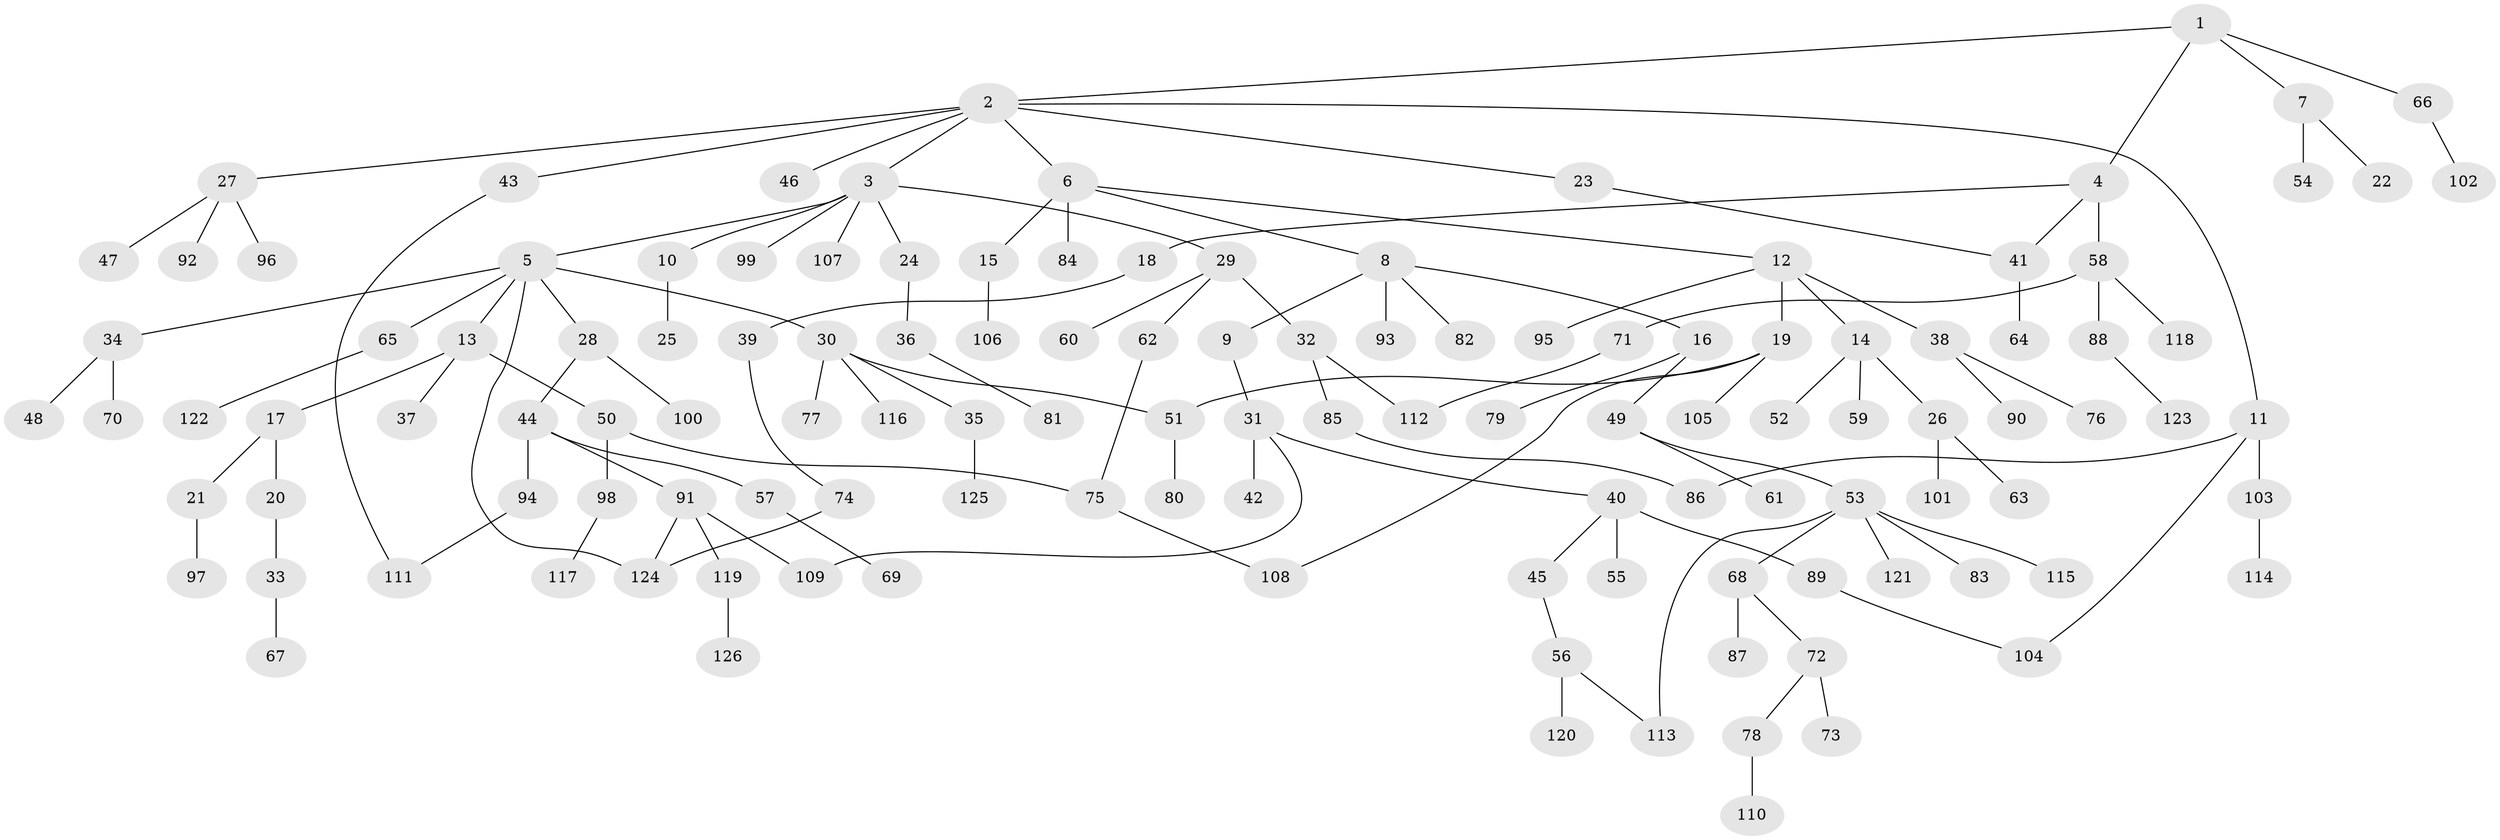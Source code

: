// Generated by graph-tools (version 1.1) at 2025/13/03/09/25 04:13:17]
// undirected, 126 vertices, 137 edges
graph export_dot {
graph [start="1"]
  node [color=gray90,style=filled];
  1;
  2;
  3;
  4;
  5;
  6;
  7;
  8;
  9;
  10;
  11;
  12;
  13;
  14;
  15;
  16;
  17;
  18;
  19;
  20;
  21;
  22;
  23;
  24;
  25;
  26;
  27;
  28;
  29;
  30;
  31;
  32;
  33;
  34;
  35;
  36;
  37;
  38;
  39;
  40;
  41;
  42;
  43;
  44;
  45;
  46;
  47;
  48;
  49;
  50;
  51;
  52;
  53;
  54;
  55;
  56;
  57;
  58;
  59;
  60;
  61;
  62;
  63;
  64;
  65;
  66;
  67;
  68;
  69;
  70;
  71;
  72;
  73;
  74;
  75;
  76;
  77;
  78;
  79;
  80;
  81;
  82;
  83;
  84;
  85;
  86;
  87;
  88;
  89;
  90;
  91;
  92;
  93;
  94;
  95;
  96;
  97;
  98;
  99;
  100;
  101;
  102;
  103;
  104;
  105;
  106;
  107;
  108;
  109;
  110;
  111;
  112;
  113;
  114;
  115;
  116;
  117;
  118;
  119;
  120;
  121;
  122;
  123;
  124;
  125;
  126;
  1 -- 2;
  1 -- 4;
  1 -- 7;
  1 -- 66;
  2 -- 3;
  2 -- 6;
  2 -- 11;
  2 -- 23;
  2 -- 27;
  2 -- 43;
  2 -- 46;
  3 -- 5;
  3 -- 10;
  3 -- 24;
  3 -- 29;
  3 -- 99;
  3 -- 107;
  4 -- 18;
  4 -- 58;
  4 -- 41;
  5 -- 13;
  5 -- 28;
  5 -- 30;
  5 -- 34;
  5 -- 65;
  5 -- 124;
  6 -- 8;
  6 -- 12;
  6 -- 15;
  6 -- 84;
  7 -- 22;
  7 -- 54;
  8 -- 9;
  8 -- 16;
  8 -- 82;
  8 -- 93;
  9 -- 31;
  10 -- 25;
  11 -- 103;
  11 -- 104;
  11 -- 86;
  12 -- 14;
  12 -- 19;
  12 -- 38;
  12 -- 95;
  13 -- 17;
  13 -- 37;
  13 -- 50;
  14 -- 26;
  14 -- 52;
  14 -- 59;
  15 -- 106;
  16 -- 49;
  16 -- 79;
  17 -- 20;
  17 -- 21;
  18 -- 39;
  19 -- 105;
  19 -- 108;
  19 -- 51;
  20 -- 33;
  21 -- 97;
  23 -- 41;
  24 -- 36;
  26 -- 63;
  26 -- 101;
  27 -- 47;
  27 -- 92;
  27 -- 96;
  28 -- 44;
  28 -- 100;
  29 -- 32;
  29 -- 60;
  29 -- 62;
  30 -- 35;
  30 -- 51;
  30 -- 77;
  30 -- 116;
  31 -- 40;
  31 -- 42;
  31 -- 109;
  32 -- 85;
  32 -- 112;
  33 -- 67;
  34 -- 48;
  34 -- 70;
  35 -- 125;
  36 -- 81;
  38 -- 76;
  38 -- 90;
  39 -- 74;
  40 -- 45;
  40 -- 55;
  40 -- 89;
  41 -- 64;
  43 -- 111;
  44 -- 57;
  44 -- 91;
  44 -- 94;
  45 -- 56;
  49 -- 53;
  49 -- 61;
  50 -- 98;
  50 -- 75;
  51 -- 80;
  53 -- 68;
  53 -- 83;
  53 -- 115;
  53 -- 121;
  53 -- 113;
  56 -- 113;
  56 -- 120;
  57 -- 69;
  58 -- 71;
  58 -- 88;
  58 -- 118;
  62 -- 75;
  65 -- 122;
  66 -- 102;
  68 -- 72;
  68 -- 87;
  71 -- 112;
  72 -- 73;
  72 -- 78;
  74 -- 124;
  75 -- 108;
  78 -- 110;
  85 -- 86;
  88 -- 123;
  89 -- 104;
  91 -- 109;
  91 -- 119;
  91 -- 124;
  94 -- 111;
  98 -- 117;
  103 -- 114;
  119 -- 126;
}
